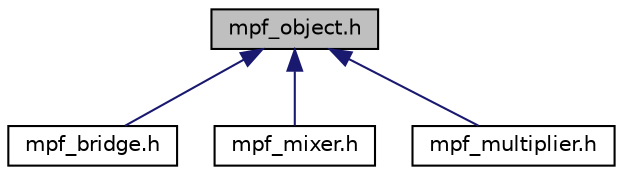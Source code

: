 digraph "mpf_object.h"
{
  edge [fontname="Helvetica",fontsize="10",labelfontname="Helvetica",labelfontsize="10"];
  node [fontname="Helvetica",fontsize="10",shape=record];
  Node10 [label="mpf_object.h",height=0.2,width=0.4,color="black", fillcolor="grey75", style="filled", fontcolor="black"];
  Node10 -> Node11 [dir="back",color="midnightblue",fontsize="10",style="solid",fontname="Helvetica"];
  Node11 [label="mpf_bridge.h",height=0.2,width=0.4,color="black", fillcolor="white", style="filled",URL="$mpf__bridge_8h.html",tooltip="MPF Stream Bridge. "];
  Node10 -> Node12 [dir="back",color="midnightblue",fontsize="10",style="solid",fontname="Helvetica"];
  Node12 [label="mpf_mixer.h",height=0.2,width=0.4,color="black", fillcolor="white", style="filled",URL="$mpf__mixer_8h.html",tooltip="MPF Stream Mixer (n-sources, 1-sink) "];
  Node10 -> Node13 [dir="back",color="midnightblue",fontsize="10",style="solid",fontname="Helvetica"];
  Node13 [label="mpf_multiplier.h",height=0.2,width=0.4,color="black", fillcolor="white", style="filled",URL="$mpf__multiplier_8h.html",tooltip="MPF Stream Multiplier (1-source, n-sinks) "];
}
